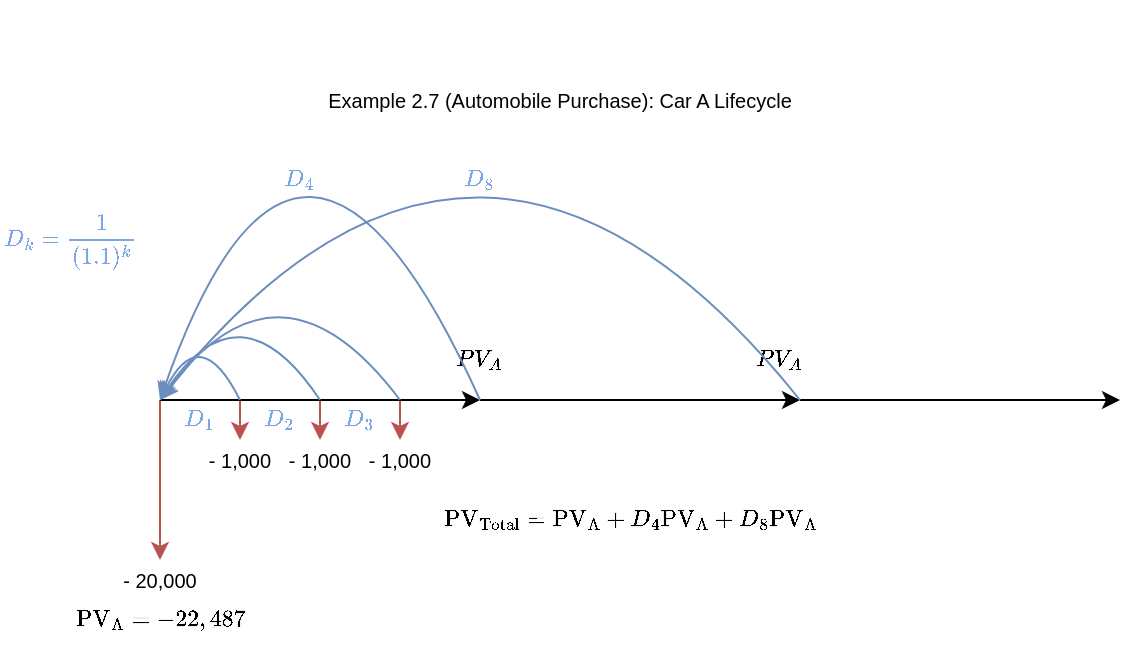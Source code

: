 <mxfile version="14.6.13" type="device"><diagram id="4_GwnDxy01MhYhVLyG1z" name="Page-1"><mxGraphModel dx="569" dy="329" grid="1" gridSize="10" guides="1" tooltips="1" connect="1" arrows="1" fold="1" page="1" pageScale="1" pageWidth="850" pageHeight="1100" math="1" shadow="0"><root><mxCell id="0"/><mxCell id="1" parent="0"/><mxCell id="h88cptI9LC8DNuY_YfKd-40" value="" style="group" vertex="1" connectable="0" parent="1"><mxGeometry x="120" y="160" width="560" height="320" as="geometry"/></mxCell><mxCell id="h88cptI9LC8DNuY_YfKd-1" value="" style="endArrow=classic;html=1;fillColor=#f8cecc;strokeColor=#b85450;" edge="1" parent="h88cptI9LC8DNuY_YfKd-40"><mxGeometry width="50" height="50" as="geometry"><mxPoint x="80" y="200" as="sourcePoint"/><mxPoint x="80" y="280" as="targetPoint"/></mxGeometry></mxCell><mxCell id="h88cptI9LC8DNuY_YfKd-2" value="" style="endArrow=classic;html=1;fillColor=#f8cecc;strokeColor=#b85450;" edge="1" parent="h88cptI9LC8DNuY_YfKd-40"><mxGeometry width="50" height="50" as="geometry"><mxPoint x="120" y="200" as="sourcePoint"/><mxPoint x="120" y="220" as="targetPoint"/></mxGeometry></mxCell><mxCell id="h88cptI9LC8DNuY_YfKd-3" value="" style="endArrow=classic;html=1;fillColor=#f8cecc;strokeColor=#b85450;" edge="1" parent="h88cptI9LC8DNuY_YfKd-40"><mxGeometry width="50" height="50" as="geometry"><mxPoint x="160" y="200" as="sourcePoint"/><mxPoint x="160" y="220.0" as="targetPoint"/><Array as="points"><mxPoint x="160" y="210"/></Array></mxGeometry></mxCell><mxCell id="h88cptI9LC8DNuY_YfKd-4" value="" style="endArrow=classic;html=1;fillColor=#f8cecc;strokeColor=#b85450;" edge="1" parent="h88cptI9LC8DNuY_YfKd-40"><mxGeometry width="50" height="50" as="geometry"><mxPoint x="200" y="200" as="sourcePoint"/><mxPoint x="200" y="220.0" as="targetPoint"/></mxGeometry></mxCell><mxCell id="h88cptI9LC8DNuY_YfKd-6" value="- 20,000" style="text;html=1;strokeColor=none;fillColor=none;align=center;verticalAlign=middle;whiteSpace=wrap;rounded=0;fontSize=10;" vertex="1" parent="h88cptI9LC8DNuY_YfKd-40"><mxGeometry x="60" y="280" width="40" height="20" as="geometry"/></mxCell><mxCell id="h88cptI9LC8DNuY_YfKd-7" value="- 1,000" style="text;html=1;strokeColor=none;fillColor=none;align=center;verticalAlign=middle;whiteSpace=wrap;rounded=0;fontSize=10;" vertex="1" parent="h88cptI9LC8DNuY_YfKd-40"><mxGeometry x="100" y="220" width="40" height="20" as="geometry"/></mxCell><mxCell id="h88cptI9LC8DNuY_YfKd-8" value="- 1,000" style="text;html=1;strokeColor=none;fillColor=none;align=center;verticalAlign=middle;whiteSpace=wrap;rounded=0;fontSize=10;" vertex="1" parent="h88cptI9LC8DNuY_YfKd-40"><mxGeometry x="140" y="220" width="40" height="20" as="geometry"/></mxCell><mxCell id="h88cptI9LC8DNuY_YfKd-9" value="- 1,000" style="text;html=1;strokeColor=none;fillColor=none;align=center;verticalAlign=middle;whiteSpace=wrap;rounded=0;fontSize=10;" vertex="1" parent="h88cptI9LC8DNuY_YfKd-40"><mxGeometry x="180" y="220" width="40" height="20" as="geometry"/></mxCell><mxCell id="h88cptI9LC8DNuY_YfKd-11" value="" style="endArrow=classic;html=1;fontSize=10;" edge="1" parent="h88cptI9LC8DNuY_YfKd-40"><mxGeometry width="50" height="50" as="geometry"><mxPoint x="80" y="200" as="sourcePoint"/><mxPoint x="240" y="200" as="targetPoint"/></mxGeometry></mxCell><mxCell id="h88cptI9LC8DNuY_YfKd-12" value="" style="endArrow=classic;html=1;fontSize=10;" edge="1" parent="h88cptI9LC8DNuY_YfKd-40"><mxGeometry width="50" height="50" as="geometry"><mxPoint x="240" y="200" as="sourcePoint"/><mxPoint x="400" y="200" as="targetPoint"/></mxGeometry></mxCell><mxCell id="h88cptI9LC8DNuY_YfKd-13" value="" style="endArrow=classic;html=1;fontSize=10;" edge="1" parent="h88cptI9LC8DNuY_YfKd-40"><mxGeometry width="50" height="50" as="geometry"><mxPoint x="400" y="200" as="sourcePoint"/><mxPoint x="560" y="200" as="targetPoint"/></mxGeometry></mxCell><mxCell id="h88cptI9LC8DNuY_YfKd-18" value="" style="curved=1;endArrow=classic;html=1;fontSize=10;fillColor=#dae8fc;strokeColor=#6c8ebf;" edge="1" parent="h88cptI9LC8DNuY_YfKd-40"><mxGeometry width="50" height="50" as="geometry"><mxPoint x="120" y="200" as="sourcePoint"/><mxPoint x="80" y="200" as="targetPoint"/><Array as="points"><mxPoint x="100" y="160"/></Array></mxGeometry></mxCell><mxCell id="h88cptI9LC8DNuY_YfKd-19" value="" style="curved=1;endArrow=classic;html=1;fontSize=10;fillColor=#dae8fc;strokeColor=#6c8ebf;" edge="1" parent="h88cptI9LC8DNuY_YfKd-40"><mxGeometry width="50" height="50" as="geometry"><mxPoint x="160" y="200" as="sourcePoint"/><mxPoint x="80" y="200" as="targetPoint"/><Array as="points"><mxPoint x="120" y="140"/></Array></mxGeometry></mxCell><mxCell id="h88cptI9LC8DNuY_YfKd-20" value="" style="curved=1;endArrow=classic;html=1;fontSize=10;fillColor=#dae8fc;strokeColor=#6c8ebf;" edge="1" parent="h88cptI9LC8DNuY_YfKd-40"><mxGeometry width="50" height="50" as="geometry"><mxPoint x="200" y="200" as="sourcePoint"/><mxPoint x="80" y="200" as="targetPoint"/><Array as="points"><mxPoint x="140" y="120"/></Array></mxGeometry></mxCell><mxCell id="h88cptI9LC8DNuY_YfKd-23" value="$$D_k = \frac{1}{(1.1)^k}$$" style="text;html=1;strokeColor=none;fillColor=none;align=center;verticalAlign=middle;whiteSpace=wrap;rounded=0;fontSize=10;fontColor=#7EA6E0;" vertex="1" parent="h88cptI9LC8DNuY_YfKd-40"><mxGeometry y="100" width="70" height="40" as="geometry"/></mxCell><mxCell id="h88cptI9LC8DNuY_YfKd-27" value="$$\text{PV}_{\text{A}} = -22,487$$" style="text;html=1;strokeColor=none;fillColor=none;align=center;verticalAlign=middle;whiteSpace=wrap;rounded=0;fontSize=10;" vertex="1" parent="h88cptI9LC8DNuY_YfKd-40"><mxGeometry x="40" y="300" width="80" height="20" as="geometry"/></mxCell><mxCell id="h88cptI9LC8DNuY_YfKd-28" value="$$PV_A$$" style="text;html=1;strokeColor=none;fillColor=none;align=center;verticalAlign=middle;whiteSpace=wrap;rounded=0;fontSize=10;" vertex="1" parent="h88cptI9LC8DNuY_YfKd-40"><mxGeometry x="220" y="170" width="40" height="20" as="geometry"/></mxCell><mxCell id="h88cptI9LC8DNuY_YfKd-29" value="$$PV_A$$" style="text;html=1;strokeColor=none;fillColor=none;align=center;verticalAlign=middle;whiteSpace=wrap;rounded=0;fontSize=10;" vertex="1" parent="h88cptI9LC8DNuY_YfKd-40"><mxGeometry x="370" y="170" width="40" height="20" as="geometry"/></mxCell><mxCell id="h88cptI9LC8DNuY_YfKd-30" value="" style="curved=1;endArrow=classic;html=1;fontSize=10;fillColor=#dae8fc;strokeColor=#6c8ebf;" edge="1" parent="h88cptI9LC8DNuY_YfKd-40"><mxGeometry width="50" height="50" as="geometry"><mxPoint x="240" y="200" as="sourcePoint"/><mxPoint x="80" y="200" as="targetPoint"/><Array as="points"><mxPoint x="150"/></Array></mxGeometry></mxCell><mxCell id="h88cptI9LC8DNuY_YfKd-31" value="" style="curved=1;endArrow=classic;html=1;fontSize=10;fillColor=#dae8fc;strokeColor=#6c8ebf;" edge="1" parent="h88cptI9LC8DNuY_YfKd-40"><mxGeometry width="50" height="50" as="geometry"><mxPoint x="400" y="200" as="sourcePoint"/><mxPoint x="80" y="200" as="targetPoint"/><Array as="points"><mxPoint x="240"/></Array></mxGeometry></mxCell><mxCell id="h88cptI9LC8DNuY_YfKd-32" value="$$D_2$$" style="text;html=1;strokeColor=none;fillColor=none;align=center;verticalAlign=middle;whiteSpace=wrap;rounded=0;fontSize=10;fontColor=#7EA6E0;" vertex="1" parent="h88cptI9LC8DNuY_YfKd-40"><mxGeometry x="130" y="200" width="20" height="20" as="geometry"/></mxCell><mxCell id="h88cptI9LC8DNuY_YfKd-33" value="$$D_1$$" style="text;html=1;strokeColor=none;fillColor=none;align=center;verticalAlign=middle;whiteSpace=wrap;rounded=0;fontSize=10;fontColor=#7EA6E0;" vertex="1" parent="h88cptI9LC8DNuY_YfKd-40"><mxGeometry x="90" y="200" width="20" height="20" as="geometry"/></mxCell><mxCell id="h88cptI9LC8DNuY_YfKd-34" value="$$D_3$$" style="text;html=1;strokeColor=none;fillColor=none;align=center;verticalAlign=middle;whiteSpace=wrap;rounded=0;fontSize=10;fontColor=#7EA6E0;" vertex="1" parent="h88cptI9LC8DNuY_YfKd-40"><mxGeometry x="170" y="200" width="20" height="20" as="geometry"/></mxCell><mxCell id="h88cptI9LC8DNuY_YfKd-35" value="$$D_4$$" style="text;html=1;strokeColor=none;fillColor=none;align=center;verticalAlign=middle;whiteSpace=wrap;rounded=0;fontSize=10;fontColor=#7EA6E0;" vertex="1" parent="h88cptI9LC8DNuY_YfKd-40"><mxGeometry x="140" y="80" width="20" height="20" as="geometry"/></mxCell><mxCell id="h88cptI9LC8DNuY_YfKd-36" value="$$D_8$$" style="text;html=1;strokeColor=none;fillColor=none;align=center;verticalAlign=middle;whiteSpace=wrap;rounded=0;fontSize=10;fontColor=#7EA6E0;" vertex="1" parent="h88cptI9LC8DNuY_YfKd-40"><mxGeometry x="230" y="80" width="20" height="20" as="geometry"/></mxCell><mxCell id="h88cptI9LC8DNuY_YfKd-38" value="Example 2.7 (Automobile Purchase): Car A Lifecycle" style="text;html=1;strokeColor=none;fillColor=none;align=center;verticalAlign=middle;whiteSpace=wrap;rounded=0;fontSize=10;fontColor=#000000;" vertex="1" parent="h88cptI9LC8DNuY_YfKd-40"><mxGeometry y="40" width="560" height="20" as="geometry"/></mxCell><mxCell id="h88cptI9LC8DNuY_YfKd-39" value="$$\text{PV}_{\text{Total}} = \text{PV}_{\text{A}} + D_4 \text{PV}_{\text{A}} + D_8\text{PV}_{\text{A}}&lt;br&gt;&amp;nbsp;$$" style="text;html=1;strokeColor=none;fillColor=none;align=center;verticalAlign=middle;whiteSpace=wrap;rounded=0;fontSize=10;" vertex="1" parent="h88cptI9LC8DNuY_YfKd-40"><mxGeometry x="150" y="250" width="330" height="20" as="geometry"/></mxCell></root></mxGraphModel></diagram></mxfile>